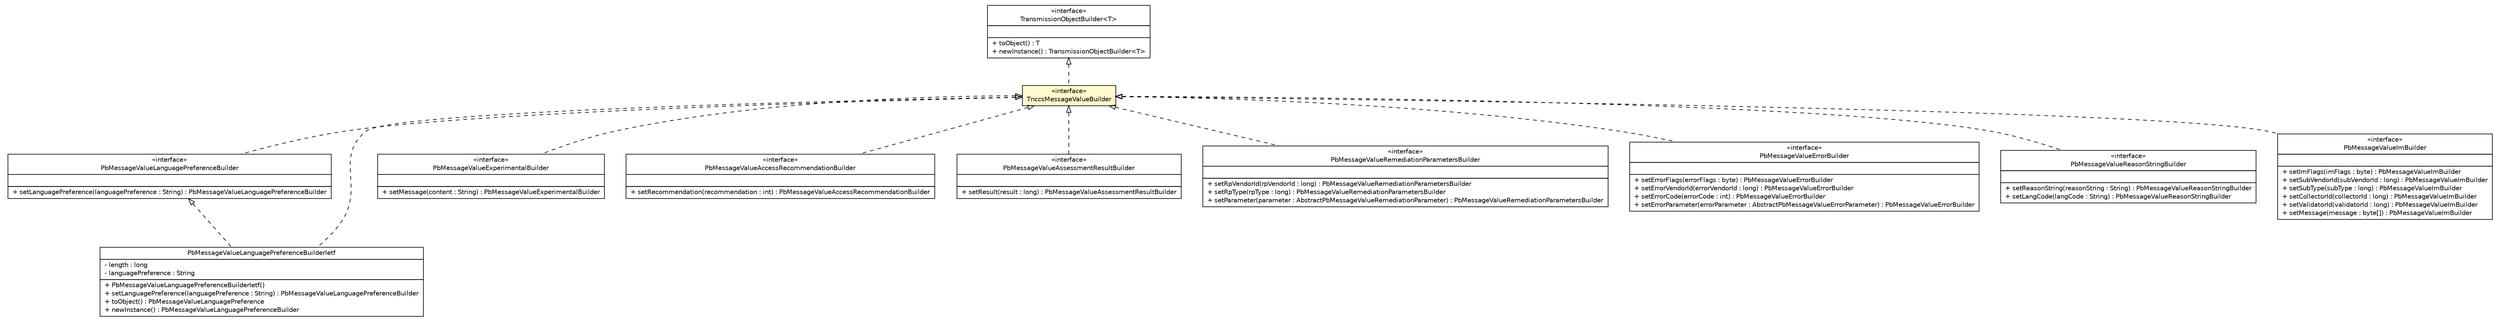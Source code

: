 #!/usr/local/bin/dot
#
# Class diagram 
# Generated by UMLGraph version R5_6 (http://www.umlgraph.org/)
#

digraph G {
	edge [fontname="Helvetica",fontsize=10,labelfontname="Helvetica",labelfontsize=10];
	node [fontname="Helvetica",fontsize=10,shape=plaintext];
	nodesep=0.25;
	ranksep=0.5;
	// de.hsbremen.tc.tnc.message.tnccs.message.TnccsMessageValueBuilder
	c167641 [label=<<table title="de.hsbremen.tc.tnc.message.tnccs.message.TnccsMessageValueBuilder" border="0" cellborder="1" cellspacing="0" cellpadding="2" port="p" bgcolor="lemonChiffon" href="./TnccsMessageValueBuilder.html">
		<tr><td><table border="0" cellspacing="0" cellpadding="1">
<tr><td align="center" balign="center"> &#171;interface&#187; </td></tr>
<tr><td align="center" balign="center"> TnccsMessageValueBuilder </td></tr>
		</table></td></tr>
		</table>>, URL="./TnccsMessageValueBuilder.html", fontname="Helvetica", fontcolor="black", fontsize=10.0];
	// de.hsbremen.tc.tnc.message.TransmissionObjectBuilder<T>
	c167648 [label=<<table title="de.hsbremen.tc.tnc.message.TransmissionObjectBuilder" border="0" cellborder="1" cellspacing="0" cellpadding="2" port="p" href="../../TransmissionObjectBuilder.html">
		<tr><td><table border="0" cellspacing="0" cellpadding="1">
<tr><td align="center" balign="center"> &#171;interface&#187; </td></tr>
<tr><td align="center" balign="center"> TransmissionObjectBuilder&lt;T&gt; </td></tr>
		</table></td></tr>
		<tr><td><table border="0" cellspacing="0" cellpadding="1">
<tr><td align="left" balign="left">  </td></tr>
		</table></td></tr>
		<tr><td><table border="0" cellspacing="0" cellpadding="1">
<tr><td align="left" balign="left"> + toObject() : T </td></tr>
<tr><td align="left" balign="left"> + newInstance() : TransmissionObjectBuilder&lt;T&gt; </td></tr>
		</table></td></tr>
		</table>>, URL="../../TransmissionObjectBuilder.html", fontname="Helvetica", fontcolor="black", fontsize=10.0];
	// org.ietf.nea.pb.message.PbMessageValueLanguagePreferenceBuilder
	c167937 [label=<<table title="org.ietf.nea.pb.message.PbMessageValueLanguagePreferenceBuilder" border="0" cellborder="1" cellspacing="0" cellpadding="2" port="p" href="../../../../../../../org/ietf/nea/pb/message/PbMessageValueLanguagePreferenceBuilder.html">
		<tr><td><table border="0" cellspacing="0" cellpadding="1">
<tr><td align="center" balign="center"> &#171;interface&#187; </td></tr>
<tr><td align="center" balign="center"> PbMessageValueLanguagePreferenceBuilder </td></tr>
		</table></td></tr>
		<tr><td><table border="0" cellspacing="0" cellpadding="1">
<tr><td align="left" balign="left">  </td></tr>
		</table></td></tr>
		<tr><td><table border="0" cellspacing="0" cellpadding="1">
<tr><td align="left" balign="left"> + setLanguagePreference(languagePreference : String) : PbMessageValueLanguagePreferenceBuilder </td></tr>
		</table></td></tr>
		</table>>, URL="../../../../../../../org/ietf/nea/pb/message/PbMessageValueLanguagePreferenceBuilder.html", fontname="Helvetica", fontcolor="black", fontsize=10.0];
	// org.ietf.nea.pb.message.PbMessageValueLanguagePreferenceBuilderIetf
	c167938 [label=<<table title="org.ietf.nea.pb.message.PbMessageValueLanguagePreferenceBuilderIetf" border="0" cellborder="1" cellspacing="0" cellpadding="2" port="p" href="../../../../../../../org/ietf/nea/pb/message/PbMessageValueLanguagePreferenceBuilderIetf.html">
		<tr><td><table border="0" cellspacing="0" cellpadding="1">
<tr><td align="center" balign="center"> PbMessageValueLanguagePreferenceBuilderIetf </td></tr>
		</table></td></tr>
		<tr><td><table border="0" cellspacing="0" cellpadding="1">
<tr><td align="left" balign="left"> - length : long </td></tr>
<tr><td align="left" balign="left"> - languagePreference : String </td></tr>
		</table></td></tr>
		<tr><td><table border="0" cellspacing="0" cellpadding="1">
<tr><td align="left" balign="left"> + PbMessageValueLanguagePreferenceBuilderIetf() </td></tr>
<tr><td align="left" balign="left"> + setLanguagePreference(languagePreference : String) : PbMessageValueLanguagePreferenceBuilder </td></tr>
<tr><td align="left" balign="left"> + toObject() : PbMessageValueLanguagePreference </td></tr>
<tr><td align="left" balign="left"> + newInstance() : PbMessageValueLanguagePreferenceBuilder </td></tr>
		</table></td></tr>
		</table>>, URL="../../../../../../../org/ietf/nea/pb/message/PbMessageValueLanguagePreferenceBuilderIetf.html", fontname="Helvetica", fontcolor="black", fontsize=10.0];
	// org.ietf.nea.pb.message.PbMessageValueExperimentalBuilder
	c167940 [label=<<table title="org.ietf.nea.pb.message.PbMessageValueExperimentalBuilder" border="0" cellborder="1" cellspacing="0" cellpadding="2" port="p" href="../../../../../../../org/ietf/nea/pb/message/PbMessageValueExperimentalBuilder.html">
		<tr><td><table border="0" cellspacing="0" cellpadding="1">
<tr><td align="center" balign="center"> &#171;interface&#187; </td></tr>
<tr><td align="center" balign="center"> PbMessageValueExperimentalBuilder </td></tr>
		</table></td></tr>
		<tr><td><table border="0" cellspacing="0" cellpadding="1">
<tr><td align="left" balign="left">  </td></tr>
		</table></td></tr>
		<tr><td><table border="0" cellspacing="0" cellpadding="1">
<tr><td align="left" balign="left"> + setMessage(content : String) : PbMessageValueExperimentalBuilder </td></tr>
		</table></td></tr>
		</table>>, URL="../../../../../../../org/ietf/nea/pb/message/PbMessageValueExperimentalBuilder.html", fontname="Helvetica", fontcolor="black", fontsize=10.0];
	// org.ietf.nea.pb.message.PbMessageValueAccessRecommendationBuilder
	c167944 [label=<<table title="org.ietf.nea.pb.message.PbMessageValueAccessRecommendationBuilder" border="0" cellborder="1" cellspacing="0" cellpadding="2" port="p" href="../../../../../../../org/ietf/nea/pb/message/PbMessageValueAccessRecommendationBuilder.html">
		<tr><td><table border="0" cellspacing="0" cellpadding="1">
<tr><td align="center" balign="center"> &#171;interface&#187; </td></tr>
<tr><td align="center" balign="center"> PbMessageValueAccessRecommendationBuilder </td></tr>
		</table></td></tr>
		<tr><td><table border="0" cellspacing="0" cellpadding="1">
<tr><td align="left" balign="left">  </td></tr>
		</table></td></tr>
		<tr><td><table border="0" cellspacing="0" cellpadding="1">
<tr><td align="left" balign="left"> + setRecommendation(recommendation : int) : PbMessageValueAccessRecommendationBuilder </td></tr>
		</table></td></tr>
		</table>>, URL="../../../../../../../org/ietf/nea/pb/message/PbMessageValueAccessRecommendationBuilder.html", fontname="Helvetica", fontcolor="black", fontsize=10.0];
	// org.ietf.nea.pb.message.PbMessageValueAssessmentResultBuilder
	c167946 [label=<<table title="org.ietf.nea.pb.message.PbMessageValueAssessmentResultBuilder" border="0" cellborder="1" cellspacing="0" cellpadding="2" port="p" href="../../../../../../../org/ietf/nea/pb/message/PbMessageValueAssessmentResultBuilder.html">
		<tr><td><table border="0" cellspacing="0" cellpadding="1">
<tr><td align="center" balign="center"> &#171;interface&#187; </td></tr>
<tr><td align="center" balign="center"> PbMessageValueAssessmentResultBuilder </td></tr>
		</table></td></tr>
		<tr><td><table border="0" cellspacing="0" cellpadding="1">
<tr><td align="left" balign="left">  </td></tr>
		</table></td></tr>
		<tr><td><table border="0" cellspacing="0" cellpadding="1">
<tr><td align="left" balign="left"> + setResult(result : long) : PbMessageValueAssessmentResultBuilder </td></tr>
		</table></td></tr>
		</table>>, URL="../../../../../../../org/ietf/nea/pb/message/PbMessageValueAssessmentResultBuilder.html", fontname="Helvetica", fontcolor="black", fontsize=10.0];
	// org.ietf.nea.pb.message.PbMessageValueRemediationParametersBuilder
	c167948 [label=<<table title="org.ietf.nea.pb.message.PbMessageValueRemediationParametersBuilder" border="0" cellborder="1" cellspacing="0" cellpadding="2" port="p" href="../../../../../../../org/ietf/nea/pb/message/PbMessageValueRemediationParametersBuilder.html">
		<tr><td><table border="0" cellspacing="0" cellpadding="1">
<tr><td align="center" balign="center"> &#171;interface&#187; </td></tr>
<tr><td align="center" balign="center"> PbMessageValueRemediationParametersBuilder </td></tr>
		</table></td></tr>
		<tr><td><table border="0" cellspacing="0" cellpadding="1">
<tr><td align="left" balign="left">  </td></tr>
		</table></td></tr>
		<tr><td><table border="0" cellspacing="0" cellpadding="1">
<tr><td align="left" balign="left"> + setRpVendorId(rpVendorId : long) : PbMessageValueRemediationParametersBuilder </td></tr>
<tr><td align="left" balign="left"> + setRpType(rpType : long) : PbMessageValueRemediationParametersBuilder </td></tr>
<tr><td align="left" balign="left"> + setParameter(parameter : AbstractPbMessageValueRemediationParameter) : PbMessageValueRemediationParametersBuilder </td></tr>
		</table></td></tr>
		</table>>, URL="../../../../../../../org/ietf/nea/pb/message/PbMessageValueRemediationParametersBuilder.html", fontname="Helvetica", fontcolor="black", fontsize=10.0];
	// org.ietf.nea.pb.message.PbMessageValueErrorBuilder
	c167950 [label=<<table title="org.ietf.nea.pb.message.PbMessageValueErrorBuilder" border="0" cellborder="1" cellspacing="0" cellpadding="2" port="p" href="../../../../../../../org/ietf/nea/pb/message/PbMessageValueErrorBuilder.html">
		<tr><td><table border="0" cellspacing="0" cellpadding="1">
<tr><td align="center" balign="center"> &#171;interface&#187; </td></tr>
<tr><td align="center" balign="center"> PbMessageValueErrorBuilder </td></tr>
		</table></td></tr>
		<tr><td><table border="0" cellspacing="0" cellpadding="1">
<tr><td align="left" balign="left">  </td></tr>
		</table></td></tr>
		<tr><td><table border="0" cellspacing="0" cellpadding="1">
<tr><td align="left" balign="left"> + setErrorFlags(errorFlags : byte) : PbMessageValueErrorBuilder </td></tr>
<tr><td align="left" balign="left"> + setErrorVendorId(errorVendorId : long) : PbMessageValueErrorBuilder </td></tr>
<tr><td align="left" balign="left"> + setErrorCode(errorCode : int) : PbMessageValueErrorBuilder </td></tr>
<tr><td align="left" balign="left"> + setErrorParameter(errorParameter : AbstractPbMessageValueErrorParameter) : PbMessageValueErrorBuilder </td></tr>
		</table></td></tr>
		</table>>, URL="../../../../../../../org/ietf/nea/pb/message/PbMessageValueErrorBuilder.html", fontname="Helvetica", fontcolor="black", fontsize=10.0];
	// org.ietf.nea.pb.message.PbMessageValueReasonStringBuilder
	c167956 [label=<<table title="org.ietf.nea.pb.message.PbMessageValueReasonStringBuilder" border="0" cellborder="1" cellspacing="0" cellpadding="2" port="p" href="../../../../../../../org/ietf/nea/pb/message/PbMessageValueReasonStringBuilder.html">
		<tr><td><table border="0" cellspacing="0" cellpadding="1">
<tr><td align="center" balign="center"> &#171;interface&#187; </td></tr>
<tr><td align="center" balign="center"> PbMessageValueReasonStringBuilder </td></tr>
		</table></td></tr>
		<tr><td><table border="0" cellspacing="0" cellpadding="1">
<tr><td align="left" balign="left">  </td></tr>
		</table></td></tr>
		<tr><td><table border="0" cellspacing="0" cellpadding="1">
<tr><td align="left" balign="left"> + setReasonString(reasonString : String) : PbMessageValueReasonStringBuilder </td></tr>
<tr><td align="left" balign="left"> + setLangCode(langCode : String) : PbMessageValueReasonStringBuilder </td></tr>
		</table></td></tr>
		</table>>, URL="../../../../../../../org/ietf/nea/pb/message/PbMessageValueReasonStringBuilder.html", fontname="Helvetica", fontcolor="black", fontsize=10.0];
	// org.ietf.nea.pb.message.PbMessageValueImBuilder
	c167960 [label=<<table title="org.ietf.nea.pb.message.PbMessageValueImBuilder" border="0" cellborder="1" cellspacing="0" cellpadding="2" port="p" href="../../../../../../../org/ietf/nea/pb/message/PbMessageValueImBuilder.html">
		<tr><td><table border="0" cellspacing="0" cellpadding="1">
<tr><td align="center" balign="center"> &#171;interface&#187; </td></tr>
<tr><td align="center" balign="center"> PbMessageValueImBuilder </td></tr>
		</table></td></tr>
		<tr><td><table border="0" cellspacing="0" cellpadding="1">
<tr><td align="left" balign="left">  </td></tr>
		</table></td></tr>
		<tr><td><table border="0" cellspacing="0" cellpadding="1">
<tr><td align="left" balign="left"> + setImFlags(imFlags : byte) : PbMessageValueImBuilder </td></tr>
<tr><td align="left" balign="left"> + setSubVendorId(subVendorId : long) : PbMessageValueImBuilder </td></tr>
<tr><td align="left" balign="left"> + setSubType(subType : long) : PbMessageValueImBuilder </td></tr>
<tr><td align="left" balign="left"> + setCollectorId(collectorId : long) : PbMessageValueImBuilder </td></tr>
<tr><td align="left" balign="left"> + setValidatorId(validatorId : long) : PbMessageValueImBuilder </td></tr>
<tr><td align="left" balign="left"> + setMessage(message : byte[]) : PbMessageValueImBuilder </td></tr>
		</table></td></tr>
		</table>>, URL="../../../../../../../org/ietf/nea/pb/message/PbMessageValueImBuilder.html", fontname="Helvetica", fontcolor="black", fontsize=10.0];
	//de.hsbremen.tc.tnc.message.tnccs.message.TnccsMessageValueBuilder implements de.hsbremen.tc.tnc.message.TransmissionObjectBuilder<T>
	c167648:p -> c167641:p [dir=back,arrowtail=empty,style=dashed];
	//org.ietf.nea.pb.message.PbMessageValueLanguagePreferenceBuilder implements de.hsbremen.tc.tnc.message.tnccs.message.TnccsMessageValueBuilder
	c167641:p -> c167937:p [dir=back,arrowtail=empty,style=dashed];
	//org.ietf.nea.pb.message.PbMessageValueLanguagePreferenceBuilderIetf implements de.hsbremen.tc.tnc.message.tnccs.message.TnccsMessageValueBuilder
	c167641:p -> c167938:p [dir=back,arrowtail=empty,style=dashed];
	//org.ietf.nea.pb.message.PbMessageValueLanguagePreferenceBuilderIetf implements org.ietf.nea.pb.message.PbMessageValueLanguagePreferenceBuilder
	c167937:p -> c167938:p [dir=back,arrowtail=empty,style=dashed];
	//org.ietf.nea.pb.message.PbMessageValueExperimentalBuilder implements de.hsbremen.tc.tnc.message.tnccs.message.TnccsMessageValueBuilder
	c167641:p -> c167940:p [dir=back,arrowtail=empty,style=dashed];
	//org.ietf.nea.pb.message.PbMessageValueAccessRecommendationBuilder implements de.hsbremen.tc.tnc.message.tnccs.message.TnccsMessageValueBuilder
	c167641:p -> c167944:p [dir=back,arrowtail=empty,style=dashed];
	//org.ietf.nea.pb.message.PbMessageValueAssessmentResultBuilder implements de.hsbremen.tc.tnc.message.tnccs.message.TnccsMessageValueBuilder
	c167641:p -> c167946:p [dir=back,arrowtail=empty,style=dashed];
	//org.ietf.nea.pb.message.PbMessageValueRemediationParametersBuilder implements de.hsbremen.tc.tnc.message.tnccs.message.TnccsMessageValueBuilder
	c167641:p -> c167948:p [dir=back,arrowtail=empty,style=dashed];
	//org.ietf.nea.pb.message.PbMessageValueErrorBuilder implements de.hsbremen.tc.tnc.message.tnccs.message.TnccsMessageValueBuilder
	c167641:p -> c167950:p [dir=back,arrowtail=empty,style=dashed];
	//org.ietf.nea.pb.message.PbMessageValueReasonStringBuilder implements de.hsbremen.tc.tnc.message.tnccs.message.TnccsMessageValueBuilder
	c167641:p -> c167956:p [dir=back,arrowtail=empty,style=dashed];
	//org.ietf.nea.pb.message.PbMessageValueImBuilder implements de.hsbremen.tc.tnc.message.tnccs.message.TnccsMessageValueBuilder
	c167641:p -> c167960:p [dir=back,arrowtail=empty,style=dashed];
}

